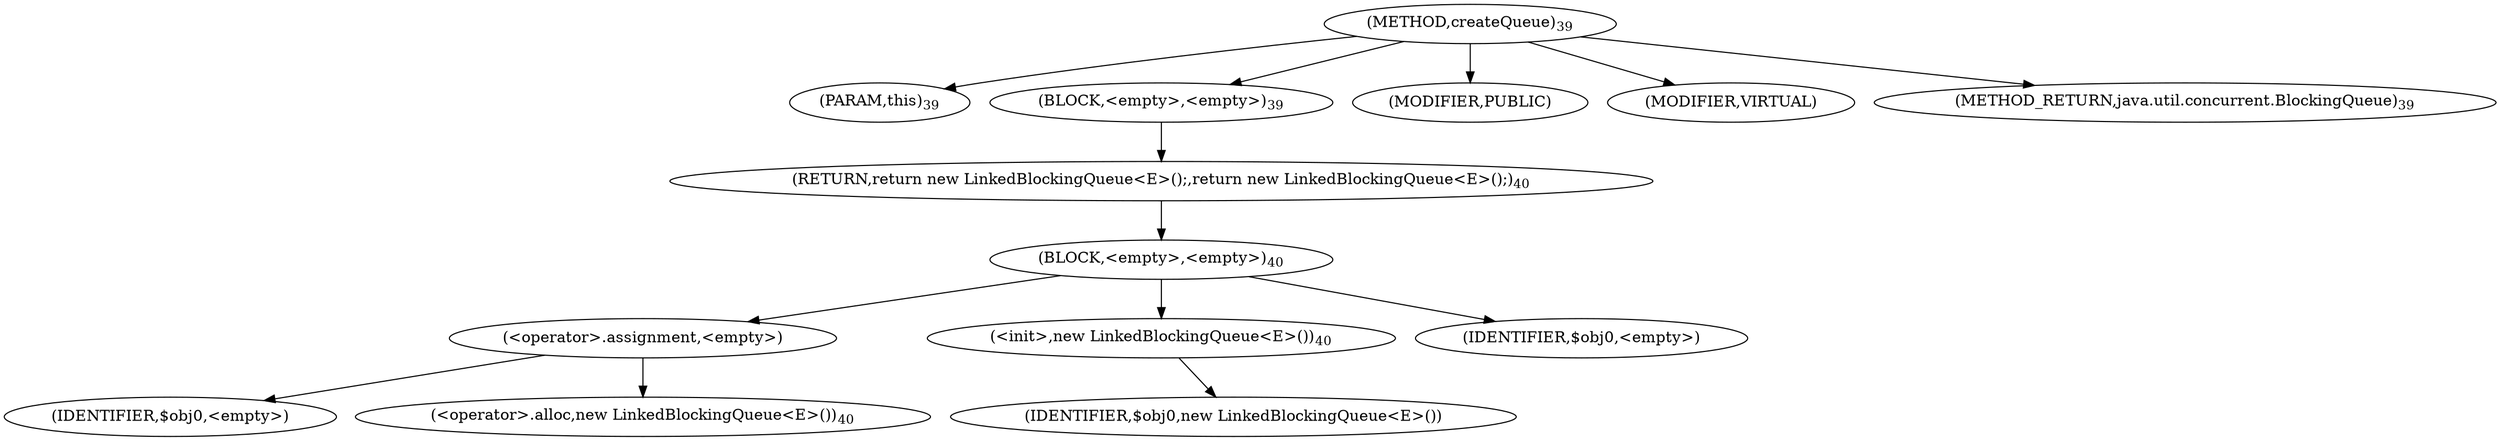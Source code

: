digraph "createQueue" {  
"10" [label = <(METHOD,createQueue)<SUB>39</SUB>> ]
"11" [label = <(PARAM,this)<SUB>39</SUB>> ]
"12" [label = <(BLOCK,&lt;empty&gt;,&lt;empty&gt;)<SUB>39</SUB>> ]
"13" [label = <(RETURN,return new LinkedBlockingQueue&lt;E&gt;();,return new LinkedBlockingQueue&lt;E&gt;();)<SUB>40</SUB>> ]
"14" [label = <(BLOCK,&lt;empty&gt;,&lt;empty&gt;)<SUB>40</SUB>> ]
"15" [label = <(&lt;operator&gt;.assignment,&lt;empty&gt;)> ]
"16" [label = <(IDENTIFIER,$obj0,&lt;empty&gt;)> ]
"17" [label = <(&lt;operator&gt;.alloc,new LinkedBlockingQueue&lt;E&gt;())<SUB>40</SUB>> ]
"18" [label = <(&lt;init&gt;,new LinkedBlockingQueue&lt;E&gt;())<SUB>40</SUB>> ]
"19" [label = <(IDENTIFIER,$obj0,new LinkedBlockingQueue&lt;E&gt;())> ]
"20" [label = <(IDENTIFIER,$obj0,&lt;empty&gt;)> ]
"21" [label = <(MODIFIER,PUBLIC)> ]
"22" [label = <(MODIFIER,VIRTUAL)> ]
"23" [label = <(METHOD_RETURN,java.util.concurrent.BlockingQueue)<SUB>39</SUB>> ]
  "10" -> "11" 
  "10" -> "12" 
  "10" -> "21" 
  "10" -> "22" 
  "10" -> "23" 
  "12" -> "13" 
  "13" -> "14" 
  "14" -> "15" 
  "14" -> "18" 
  "14" -> "20" 
  "15" -> "16" 
  "15" -> "17" 
  "18" -> "19" 
}
